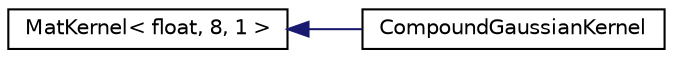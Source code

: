 digraph "Graphical Class Hierarchy"
{
  edge [fontname="Helvetica",fontsize="10",labelfontname="Helvetica",labelfontsize="10"];
  node [fontname="Helvetica",fontsize="10",shape=record];
  rankdir="LR";
  Node1 [label="MatKernel\< float, 8, 1 \>",height=0.2,width=0.4,color="black", fillcolor="white", style="filled",URL="$class_mat_kernel.html"];
  Node1 -> Node2 [dir="back",color="midnightblue",fontsize="10",style="solid",fontname="Helvetica"];
  Node2 [label="CompoundGaussianKernel",height=0.2,width=0.4,color="black", fillcolor="white", style="filled",URL="$class_compound_gaussian_kernel.html"];
}
